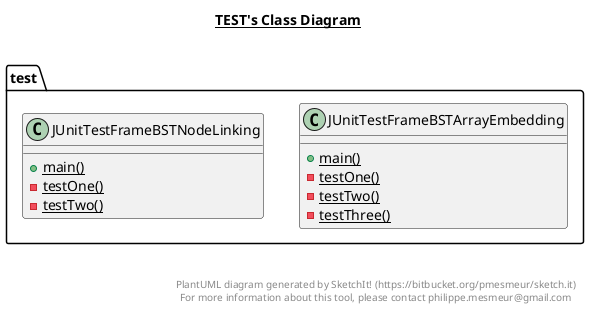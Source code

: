 @startuml

title __TEST's Class Diagram__\n

  package test {
    class JUnitTestFrameBSTArrayEmbedding {
        {static} + main()
        {static} - testOne()
        {static} - testTwo()
        {static} - testThree()
    }
  }
  

  package test {
    class JUnitTestFrameBSTNodeLinking {
        {static} + main()
        {static} - testOne()
        {static} - testTwo()
    }
  }
  



right footer


PlantUML diagram generated by SketchIt! (https://bitbucket.org/pmesmeur/sketch.it)
For more information about this tool, please contact philippe.mesmeur@gmail.com
endfooter

@enduml
